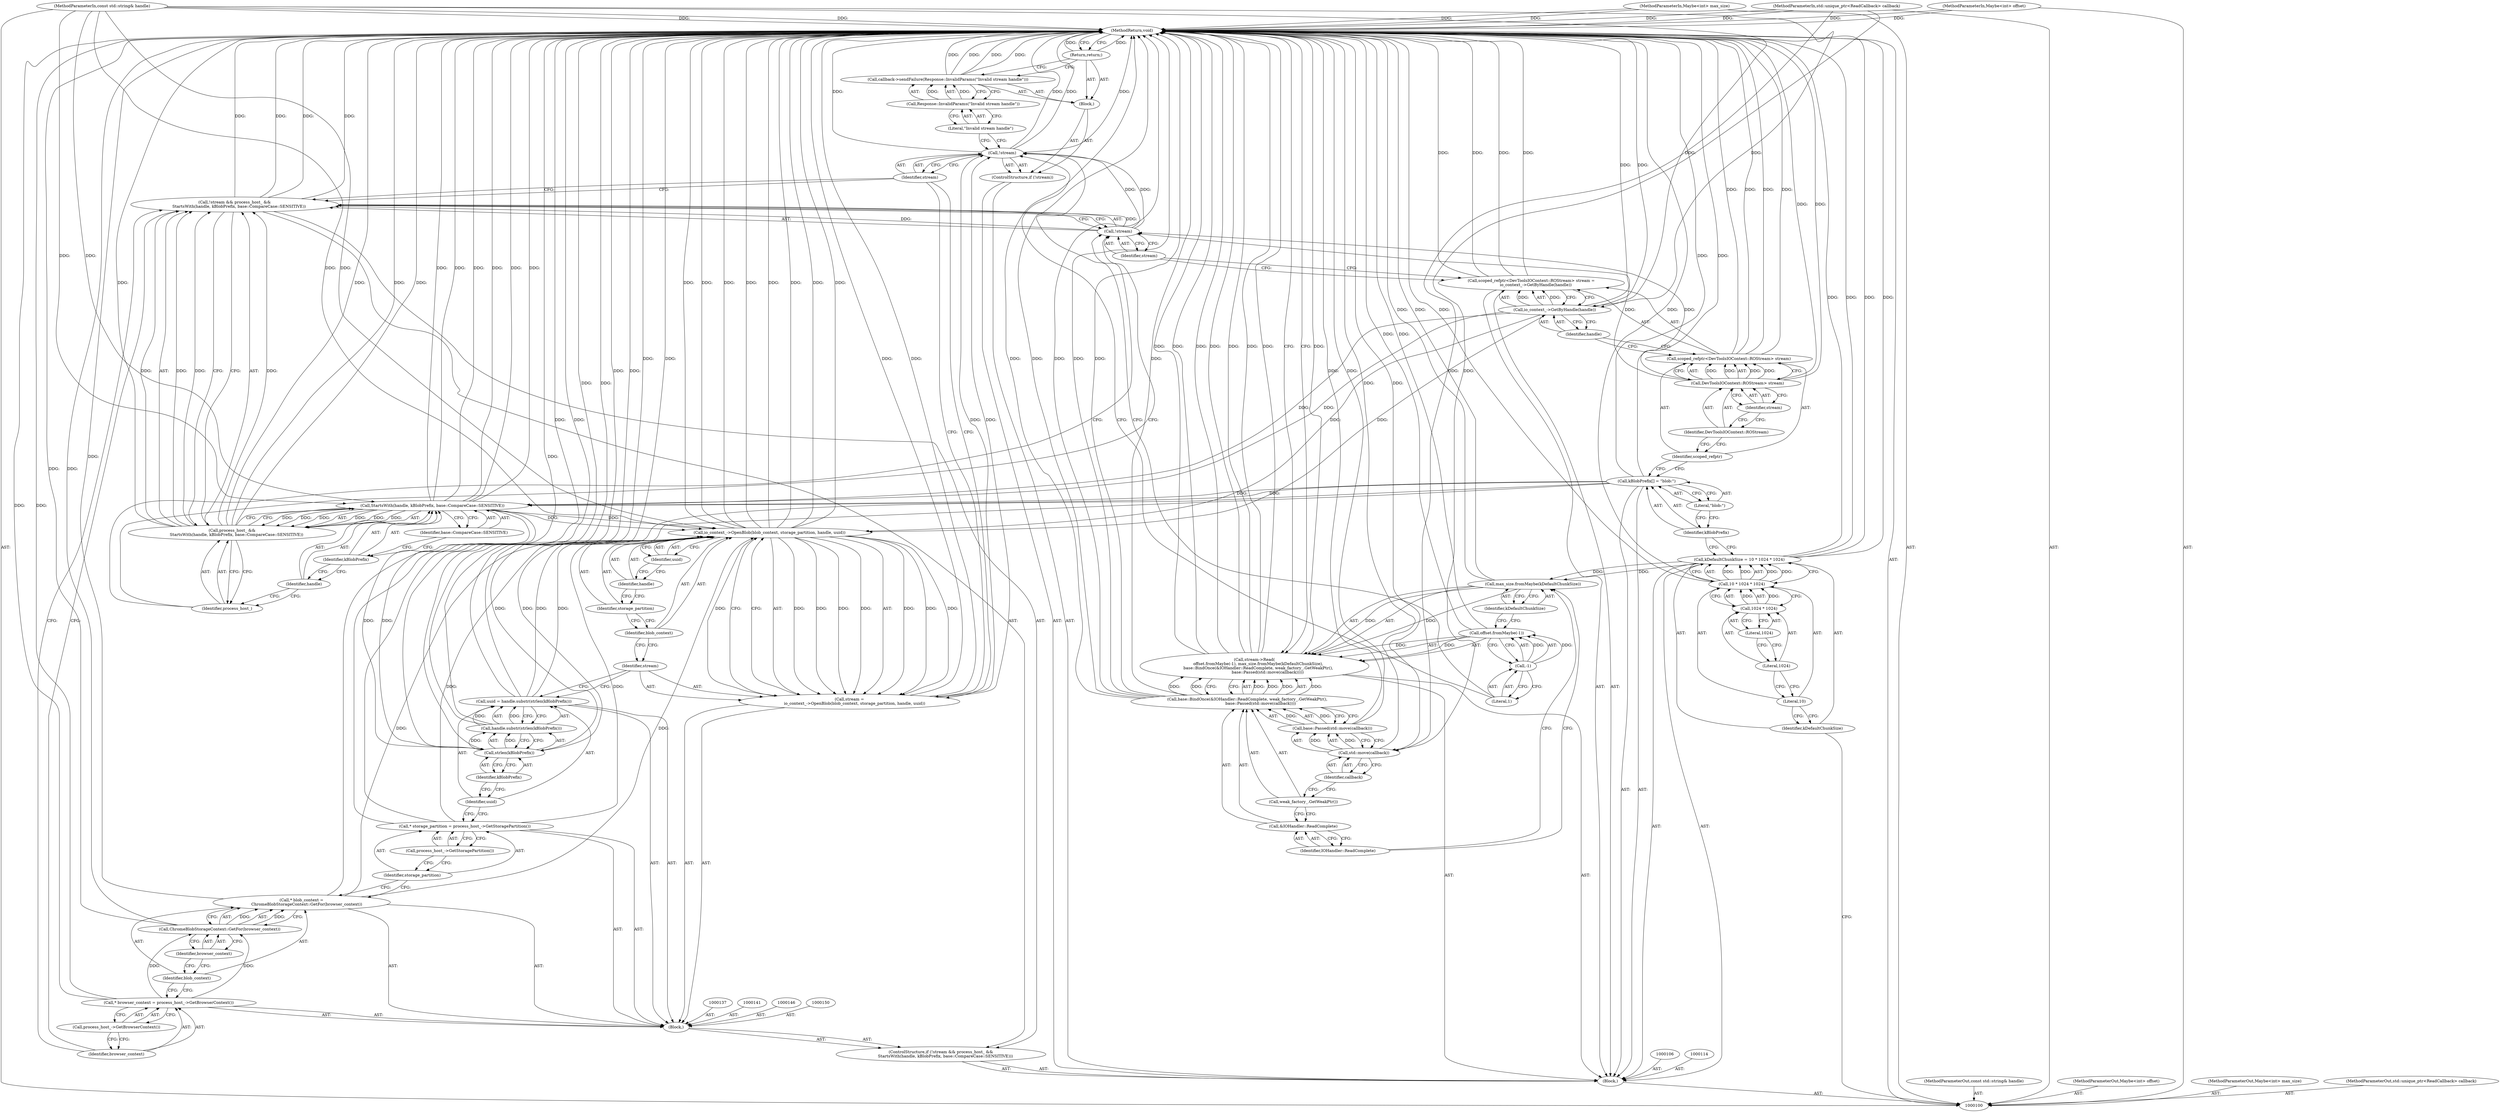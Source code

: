digraph "1_Chrome_3c8e4852477d5b1e2da877808c998dc57db9460f_9" {
"1000184" [label="(MethodReturn,void)"];
"1000125" [label="(Identifier,handle)"];
"1000124" [label="(Call,io_context_->GetByHandle(handle))"];
"1000130" [label="(Call,process_host_ &&\n       StartsWith(handle, kBlobPrefix, base::CompareCase::SENSITIVE))"];
"1000131" [label="(Identifier,process_host_)"];
"1000126" [label="(ControlStructure,if (!stream && process_host_ &&\n       StartsWith(handle, kBlobPrefix, base::CompareCase::SENSITIVE)))"];
"1000127" [label="(Call,!stream && process_host_ &&\n       StartsWith(handle, kBlobPrefix, base::CompareCase::SENSITIVE))"];
"1000128" [label="(Call,!stream)"];
"1000129" [label="(Identifier,stream)"];
"1000133" [label="(Identifier,handle)"];
"1000134" [label="(Identifier,kBlobPrefix)"];
"1000135" [label="(Identifier,base::CompareCase::SENSITIVE)"];
"1000132" [label="(Call,StartsWith(handle, kBlobPrefix, base::CompareCase::SENSITIVE))"];
"1000138" [label="(Call,* browser_context = process_host_->GetBrowserContext())"];
"1000139" [label="(Identifier,browser_context)"];
"1000140" [label="(Call,process_host_->GetBrowserContext())"];
"1000142" [label="(Call,* blob_context =\n        ChromeBlobStorageContext::GetFor(browser_context))"];
"1000143" [label="(Identifier,blob_context)"];
"1000145" [label="(Identifier,browser_context)"];
"1000144" [label="(Call,ChromeBlobStorageContext::GetFor(browser_context))"];
"1000147" [label="(Call,* storage_partition = process_host_->GetStoragePartition())"];
"1000148" [label="(Identifier,storage_partition)"];
"1000149" [label="(Call,process_host_->GetStoragePartition())"];
"1000151" [label="(Call,uuid = handle.substr(strlen(kBlobPrefix)))"];
"1000152" [label="(Identifier,uuid)"];
"1000153" [label="(Call,handle.substr(strlen(kBlobPrefix)))"];
"1000154" [label="(Call,strlen(kBlobPrefix))"];
"1000155" [label="(Identifier,kBlobPrefix)"];
"1000136" [label="(Block,)"];
"1000156" [label="(Call,stream =\n        io_context_->OpenBlob(blob_context, storage_partition, handle, uuid))"];
"1000157" [label="(Identifier,stream)"];
"1000159" [label="(Identifier,blob_context)"];
"1000160" [label="(Identifier,storage_partition)"];
"1000161" [label="(Identifier,handle)"];
"1000162" [label="(Identifier,uuid)"];
"1000158" [label="(Call,io_context_->OpenBlob(blob_context, storage_partition, handle, uuid))"];
"1000101" [label="(MethodParameterIn,const std::string& handle)"];
"1000310" [label="(MethodParameterOut,const std::string& handle)"];
"1000166" [label="(Block,)"];
"1000163" [label="(ControlStructure,if (!stream))"];
"1000164" [label="(Call,!stream)"];
"1000165" [label="(Identifier,stream)"];
"1000168" [label="(Call,Response::InvalidParams(\"Invalid stream handle\"))"];
"1000167" [label="(Call,callback->sendFailure(Response::InvalidParams(\"Invalid stream handle\")))"];
"1000169" [label="(Literal,\"Invalid stream handle\")"];
"1000170" [label="(Return,return;)"];
"1000171" [label="(Call,stream->Read(\n      offset.fromMaybe(-1), max_size.fromMaybe(kDefaultChunkSize),\n      base::BindOnce(&IOHandler::ReadComplete, weak_factory_.GetWeakPtr(),\n                     base::Passed(std::move(callback)))))"];
"1000173" [label="(Call,-1)"];
"1000174" [label="(Literal,1)"];
"1000175" [label="(Call,max_size.fromMaybe(kDefaultChunkSize))"];
"1000176" [label="(Identifier,kDefaultChunkSize)"];
"1000172" [label="(Call,offset.fromMaybe(-1))"];
"1000178" [label="(Call,&IOHandler::ReadComplete)"];
"1000179" [label="(Identifier,IOHandler::ReadComplete)"];
"1000180" [label="(Call,weak_factory_.GetWeakPtr())"];
"1000177" [label="(Call,base::BindOnce(&IOHandler::ReadComplete, weak_factory_.GetWeakPtr(),\n                     base::Passed(std::move(callback))))"];
"1000181" [label="(Call,base::Passed(std::move(callback)))"];
"1000182" [label="(Call,std::move(callback))"];
"1000183" [label="(Identifier,callback)"];
"1000102" [label="(MethodParameterIn,Maybe<int> offset)"];
"1000311" [label="(MethodParameterOut,Maybe<int> offset)"];
"1000103" [label="(MethodParameterIn,Maybe<int> max_size)"];
"1000312" [label="(MethodParameterOut,Maybe<int> max_size)"];
"1000104" [label="(MethodParameterIn,std::unique_ptr<ReadCallback> callback)"];
"1000313" [label="(MethodParameterOut,std::unique_ptr<ReadCallback> callback)"];
"1000105" [label="(Block,)"];
"1000107" [label="(Call,kDefaultChunkSize = 10 * 1024 * 1024)"];
"1000108" [label="(Identifier,kDefaultChunkSize)"];
"1000109" [label="(Call,10 * 1024 * 1024)"];
"1000110" [label="(Literal,10)"];
"1000111" [label="(Call,1024 * 1024)"];
"1000112" [label="(Literal,1024)"];
"1000113" [label="(Literal,1024)"];
"1000115" [label="(Call,kBlobPrefix[] = \"blob:\")"];
"1000116" [label="(Identifier,kBlobPrefix)"];
"1000117" [label="(Literal,\"blob:\")"];
"1000121" [label="(Call,DevToolsIOContext::ROStream> stream)"];
"1000122" [label="(Identifier,DevToolsIOContext::ROStream)"];
"1000118" [label="(Call,scoped_refptr<DevToolsIOContext::ROStream> stream =\n       io_context_->GetByHandle(handle))"];
"1000119" [label="(Call,scoped_refptr<DevToolsIOContext::ROStream> stream)"];
"1000120" [label="(Identifier,scoped_refptr)"];
"1000123" [label="(Identifier,stream)"];
"1000184" -> "1000100"  [label="AST: "];
"1000184" -> "1000170"  [label="CFG: "];
"1000184" -> "1000171"  [label="CFG: "];
"1000124" -> "1000184"  [label="DDG: "];
"1000107" -> "1000184"  [label="DDG: "];
"1000107" -> "1000184"  [label="DDG: "];
"1000104" -> "1000184"  [label="DDG: "];
"1000158" -> "1000184"  [label="DDG: "];
"1000158" -> "1000184"  [label="DDG: "];
"1000158" -> "1000184"  [label="DDG: "];
"1000158" -> "1000184"  [label="DDG: "];
"1000130" -> "1000184"  [label="DDG: "];
"1000130" -> "1000184"  [label="DDG: "];
"1000138" -> "1000184"  [label="DDG: "];
"1000177" -> "1000184"  [label="DDG: "];
"1000177" -> "1000184"  [label="DDG: "];
"1000177" -> "1000184"  [label="DDG: "];
"1000153" -> "1000184"  [label="DDG: "];
"1000171" -> "1000184"  [label="DDG: "];
"1000171" -> "1000184"  [label="DDG: "];
"1000171" -> "1000184"  [label="DDG: "];
"1000171" -> "1000184"  [label="DDG: "];
"1000118" -> "1000184"  [label="DDG: "];
"1000118" -> "1000184"  [label="DDG: "];
"1000181" -> "1000184"  [label="DDG: "];
"1000167" -> "1000184"  [label="DDG: "];
"1000167" -> "1000184"  [label="DDG: "];
"1000127" -> "1000184"  [label="DDG: "];
"1000127" -> "1000184"  [label="DDG: "];
"1000164" -> "1000184"  [label="DDG: "];
"1000164" -> "1000184"  [label="DDG: "];
"1000154" -> "1000184"  [label="DDG: "];
"1000142" -> "1000184"  [label="DDG: "];
"1000132" -> "1000184"  [label="DDG: "];
"1000132" -> "1000184"  [label="DDG: "];
"1000132" -> "1000184"  [label="DDG: "];
"1000156" -> "1000184"  [label="DDG: "];
"1000103" -> "1000184"  [label="DDG: "];
"1000119" -> "1000184"  [label="DDG: "];
"1000119" -> "1000184"  [label="DDG: "];
"1000147" -> "1000184"  [label="DDG: "];
"1000175" -> "1000184"  [label="DDG: "];
"1000151" -> "1000184"  [label="DDG: "];
"1000102" -> "1000184"  [label="DDG: "];
"1000101" -> "1000184"  [label="DDG: "];
"1000172" -> "1000184"  [label="DDG: "];
"1000121" -> "1000184"  [label="DDG: "];
"1000144" -> "1000184"  [label="DDG: "];
"1000115" -> "1000184"  [label="DDG: "];
"1000182" -> "1000184"  [label="DDG: "];
"1000109" -> "1000184"  [label="DDG: "];
"1000170" -> "1000184"  [label="DDG: "];
"1000125" -> "1000124"  [label="AST: "];
"1000125" -> "1000119"  [label="CFG: "];
"1000124" -> "1000125"  [label="CFG: "];
"1000124" -> "1000118"  [label="AST: "];
"1000124" -> "1000125"  [label="CFG: "];
"1000125" -> "1000124"  [label="AST: "];
"1000118" -> "1000124"  [label="CFG: "];
"1000124" -> "1000184"  [label="DDG: "];
"1000124" -> "1000118"  [label="DDG: "];
"1000101" -> "1000124"  [label="DDG: "];
"1000124" -> "1000132"  [label="DDG: "];
"1000124" -> "1000158"  [label="DDG: "];
"1000130" -> "1000127"  [label="AST: "];
"1000130" -> "1000131"  [label="CFG: "];
"1000130" -> "1000132"  [label="CFG: "];
"1000131" -> "1000130"  [label="AST: "];
"1000132" -> "1000130"  [label="AST: "];
"1000127" -> "1000130"  [label="CFG: "];
"1000130" -> "1000184"  [label="DDG: "];
"1000130" -> "1000184"  [label="DDG: "];
"1000130" -> "1000127"  [label="DDG: "];
"1000130" -> "1000127"  [label="DDG: "];
"1000132" -> "1000130"  [label="DDG: "];
"1000132" -> "1000130"  [label="DDG: "];
"1000132" -> "1000130"  [label="DDG: "];
"1000131" -> "1000130"  [label="AST: "];
"1000131" -> "1000128"  [label="CFG: "];
"1000133" -> "1000131"  [label="CFG: "];
"1000130" -> "1000131"  [label="CFG: "];
"1000126" -> "1000105"  [label="AST: "];
"1000127" -> "1000126"  [label="AST: "];
"1000136" -> "1000126"  [label="AST: "];
"1000127" -> "1000126"  [label="AST: "];
"1000127" -> "1000128"  [label="CFG: "];
"1000127" -> "1000130"  [label="CFG: "];
"1000128" -> "1000127"  [label="AST: "];
"1000130" -> "1000127"  [label="AST: "];
"1000139" -> "1000127"  [label="CFG: "];
"1000165" -> "1000127"  [label="CFG: "];
"1000127" -> "1000184"  [label="DDG: "];
"1000127" -> "1000184"  [label="DDG: "];
"1000128" -> "1000127"  [label="DDG: "];
"1000130" -> "1000127"  [label="DDG: "];
"1000130" -> "1000127"  [label="DDG: "];
"1000128" -> "1000127"  [label="AST: "];
"1000128" -> "1000129"  [label="CFG: "];
"1000129" -> "1000128"  [label="AST: "];
"1000131" -> "1000128"  [label="CFG: "];
"1000127" -> "1000128"  [label="CFG: "];
"1000128" -> "1000127"  [label="DDG: "];
"1000121" -> "1000128"  [label="DDG: "];
"1000128" -> "1000164"  [label="DDG: "];
"1000129" -> "1000128"  [label="AST: "];
"1000129" -> "1000118"  [label="CFG: "];
"1000128" -> "1000129"  [label="CFG: "];
"1000133" -> "1000132"  [label="AST: "];
"1000133" -> "1000131"  [label="CFG: "];
"1000134" -> "1000133"  [label="CFG: "];
"1000134" -> "1000132"  [label="AST: "];
"1000134" -> "1000133"  [label="CFG: "];
"1000135" -> "1000134"  [label="CFG: "];
"1000135" -> "1000132"  [label="AST: "];
"1000135" -> "1000134"  [label="CFG: "];
"1000132" -> "1000135"  [label="CFG: "];
"1000132" -> "1000130"  [label="AST: "];
"1000132" -> "1000135"  [label="CFG: "];
"1000133" -> "1000132"  [label="AST: "];
"1000134" -> "1000132"  [label="AST: "];
"1000135" -> "1000132"  [label="AST: "];
"1000130" -> "1000132"  [label="CFG: "];
"1000132" -> "1000184"  [label="DDG: "];
"1000132" -> "1000184"  [label="DDG: "];
"1000132" -> "1000184"  [label="DDG: "];
"1000132" -> "1000130"  [label="DDG: "];
"1000132" -> "1000130"  [label="DDG: "];
"1000132" -> "1000130"  [label="DDG: "];
"1000124" -> "1000132"  [label="DDG: "];
"1000101" -> "1000132"  [label="DDG: "];
"1000115" -> "1000132"  [label="DDG: "];
"1000132" -> "1000154"  [label="DDG: "];
"1000132" -> "1000158"  [label="DDG: "];
"1000138" -> "1000136"  [label="AST: "];
"1000138" -> "1000140"  [label="CFG: "];
"1000139" -> "1000138"  [label="AST: "];
"1000140" -> "1000138"  [label="AST: "];
"1000143" -> "1000138"  [label="CFG: "];
"1000138" -> "1000184"  [label="DDG: "];
"1000138" -> "1000144"  [label="DDG: "];
"1000139" -> "1000138"  [label="AST: "];
"1000139" -> "1000127"  [label="CFG: "];
"1000140" -> "1000139"  [label="CFG: "];
"1000140" -> "1000138"  [label="AST: "];
"1000140" -> "1000139"  [label="CFG: "];
"1000138" -> "1000140"  [label="CFG: "];
"1000142" -> "1000136"  [label="AST: "];
"1000142" -> "1000144"  [label="CFG: "];
"1000143" -> "1000142"  [label="AST: "];
"1000144" -> "1000142"  [label="AST: "];
"1000148" -> "1000142"  [label="CFG: "];
"1000142" -> "1000184"  [label="DDG: "];
"1000144" -> "1000142"  [label="DDG: "];
"1000142" -> "1000158"  [label="DDG: "];
"1000143" -> "1000142"  [label="AST: "];
"1000143" -> "1000138"  [label="CFG: "];
"1000145" -> "1000143"  [label="CFG: "];
"1000145" -> "1000144"  [label="AST: "];
"1000145" -> "1000143"  [label="CFG: "];
"1000144" -> "1000145"  [label="CFG: "];
"1000144" -> "1000142"  [label="AST: "];
"1000144" -> "1000145"  [label="CFG: "];
"1000145" -> "1000144"  [label="AST: "];
"1000142" -> "1000144"  [label="CFG: "];
"1000144" -> "1000184"  [label="DDG: "];
"1000144" -> "1000142"  [label="DDG: "];
"1000138" -> "1000144"  [label="DDG: "];
"1000147" -> "1000136"  [label="AST: "];
"1000147" -> "1000149"  [label="CFG: "];
"1000148" -> "1000147"  [label="AST: "];
"1000149" -> "1000147"  [label="AST: "];
"1000152" -> "1000147"  [label="CFG: "];
"1000147" -> "1000184"  [label="DDG: "];
"1000147" -> "1000158"  [label="DDG: "];
"1000148" -> "1000147"  [label="AST: "];
"1000148" -> "1000142"  [label="CFG: "];
"1000149" -> "1000148"  [label="CFG: "];
"1000149" -> "1000147"  [label="AST: "];
"1000149" -> "1000148"  [label="CFG: "];
"1000147" -> "1000149"  [label="CFG: "];
"1000151" -> "1000136"  [label="AST: "];
"1000151" -> "1000153"  [label="CFG: "];
"1000152" -> "1000151"  [label="AST: "];
"1000153" -> "1000151"  [label="AST: "];
"1000157" -> "1000151"  [label="CFG: "];
"1000151" -> "1000184"  [label="DDG: "];
"1000153" -> "1000151"  [label="DDG: "];
"1000151" -> "1000158"  [label="DDG: "];
"1000152" -> "1000151"  [label="AST: "];
"1000152" -> "1000147"  [label="CFG: "];
"1000155" -> "1000152"  [label="CFG: "];
"1000153" -> "1000151"  [label="AST: "];
"1000153" -> "1000154"  [label="CFG: "];
"1000154" -> "1000153"  [label="AST: "];
"1000151" -> "1000153"  [label="CFG: "];
"1000153" -> "1000184"  [label="DDG: "];
"1000153" -> "1000151"  [label="DDG: "];
"1000154" -> "1000153"  [label="DDG: "];
"1000154" -> "1000153"  [label="AST: "];
"1000154" -> "1000155"  [label="CFG: "];
"1000155" -> "1000154"  [label="AST: "];
"1000153" -> "1000154"  [label="CFG: "];
"1000154" -> "1000184"  [label="DDG: "];
"1000154" -> "1000153"  [label="DDG: "];
"1000132" -> "1000154"  [label="DDG: "];
"1000115" -> "1000154"  [label="DDG: "];
"1000155" -> "1000154"  [label="AST: "];
"1000155" -> "1000152"  [label="CFG: "];
"1000154" -> "1000155"  [label="CFG: "];
"1000136" -> "1000126"  [label="AST: "];
"1000137" -> "1000136"  [label="AST: "];
"1000138" -> "1000136"  [label="AST: "];
"1000141" -> "1000136"  [label="AST: "];
"1000142" -> "1000136"  [label="AST: "];
"1000146" -> "1000136"  [label="AST: "];
"1000147" -> "1000136"  [label="AST: "];
"1000150" -> "1000136"  [label="AST: "];
"1000151" -> "1000136"  [label="AST: "];
"1000156" -> "1000136"  [label="AST: "];
"1000156" -> "1000136"  [label="AST: "];
"1000156" -> "1000158"  [label="CFG: "];
"1000157" -> "1000156"  [label="AST: "];
"1000158" -> "1000156"  [label="AST: "];
"1000165" -> "1000156"  [label="CFG: "];
"1000156" -> "1000184"  [label="DDG: "];
"1000158" -> "1000156"  [label="DDG: "];
"1000158" -> "1000156"  [label="DDG: "];
"1000158" -> "1000156"  [label="DDG: "];
"1000158" -> "1000156"  [label="DDG: "];
"1000156" -> "1000164"  [label="DDG: "];
"1000157" -> "1000156"  [label="AST: "];
"1000157" -> "1000151"  [label="CFG: "];
"1000159" -> "1000157"  [label="CFG: "];
"1000159" -> "1000158"  [label="AST: "];
"1000159" -> "1000157"  [label="CFG: "];
"1000160" -> "1000159"  [label="CFG: "];
"1000160" -> "1000158"  [label="AST: "];
"1000160" -> "1000159"  [label="CFG: "];
"1000161" -> "1000160"  [label="CFG: "];
"1000161" -> "1000158"  [label="AST: "];
"1000161" -> "1000160"  [label="CFG: "];
"1000162" -> "1000161"  [label="CFG: "];
"1000162" -> "1000158"  [label="AST: "];
"1000162" -> "1000161"  [label="CFG: "];
"1000158" -> "1000162"  [label="CFG: "];
"1000158" -> "1000156"  [label="AST: "];
"1000158" -> "1000162"  [label="CFG: "];
"1000159" -> "1000158"  [label="AST: "];
"1000160" -> "1000158"  [label="AST: "];
"1000161" -> "1000158"  [label="AST: "];
"1000162" -> "1000158"  [label="AST: "];
"1000156" -> "1000158"  [label="CFG: "];
"1000158" -> "1000184"  [label="DDG: "];
"1000158" -> "1000184"  [label="DDG: "];
"1000158" -> "1000184"  [label="DDG: "];
"1000158" -> "1000184"  [label="DDG: "];
"1000158" -> "1000156"  [label="DDG: "];
"1000158" -> "1000156"  [label="DDG: "];
"1000158" -> "1000156"  [label="DDG: "];
"1000158" -> "1000156"  [label="DDG: "];
"1000142" -> "1000158"  [label="DDG: "];
"1000147" -> "1000158"  [label="DDG: "];
"1000124" -> "1000158"  [label="DDG: "];
"1000132" -> "1000158"  [label="DDG: "];
"1000101" -> "1000158"  [label="DDG: "];
"1000151" -> "1000158"  [label="DDG: "];
"1000101" -> "1000100"  [label="AST: "];
"1000101" -> "1000184"  [label="DDG: "];
"1000101" -> "1000124"  [label="DDG: "];
"1000101" -> "1000132"  [label="DDG: "];
"1000101" -> "1000158"  [label="DDG: "];
"1000310" -> "1000100"  [label="AST: "];
"1000166" -> "1000163"  [label="AST: "];
"1000167" -> "1000166"  [label="AST: "];
"1000170" -> "1000166"  [label="AST: "];
"1000163" -> "1000105"  [label="AST: "];
"1000164" -> "1000163"  [label="AST: "];
"1000166" -> "1000163"  [label="AST: "];
"1000164" -> "1000163"  [label="AST: "];
"1000164" -> "1000165"  [label="CFG: "];
"1000165" -> "1000164"  [label="AST: "];
"1000169" -> "1000164"  [label="CFG: "];
"1000174" -> "1000164"  [label="CFG: "];
"1000164" -> "1000184"  [label="DDG: "];
"1000164" -> "1000184"  [label="DDG: "];
"1000156" -> "1000164"  [label="DDG: "];
"1000128" -> "1000164"  [label="DDG: "];
"1000165" -> "1000164"  [label="AST: "];
"1000165" -> "1000156"  [label="CFG: "];
"1000165" -> "1000127"  [label="CFG: "];
"1000164" -> "1000165"  [label="CFG: "];
"1000168" -> "1000167"  [label="AST: "];
"1000168" -> "1000169"  [label="CFG: "];
"1000169" -> "1000168"  [label="AST: "];
"1000167" -> "1000168"  [label="CFG: "];
"1000168" -> "1000167"  [label="DDG: "];
"1000167" -> "1000166"  [label="AST: "];
"1000167" -> "1000168"  [label="CFG: "];
"1000168" -> "1000167"  [label="AST: "];
"1000170" -> "1000167"  [label="CFG: "];
"1000167" -> "1000184"  [label="DDG: "];
"1000167" -> "1000184"  [label="DDG: "];
"1000168" -> "1000167"  [label="DDG: "];
"1000169" -> "1000168"  [label="AST: "];
"1000169" -> "1000164"  [label="CFG: "];
"1000168" -> "1000169"  [label="CFG: "];
"1000170" -> "1000166"  [label="AST: "];
"1000170" -> "1000167"  [label="CFG: "];
"1000184" -> "1000170"  [label="CFG: "];
"1000170" -> "1000184"  [label="DDG: "];
"1000171" -> "1000105"  [label="AST: "];
"1000171" -> "1000177"  [label="CFG: "];
"1000172" -> "1000171"  [label="AST: "];
"1000175" -> "1000171"  [label="AST: "];
"1000177" -> "1000171"  [label="AST: "];
"1000184" -> "1000171"  [label="CFG: "];
"1000171" -> "1000184"  [label="DDG: "];
"1000171" -> "1000184"  [label="DDG: "];
"1000171" -> "1000184"  [label="DDG: "];
"1000171" -> "1000184"  [label="DDG: "];
"1000172" -> "1000171"  [label="DDG: "];
"1000175" -> "1000171"  [label="DDG: "];
"1000177" -> "1000171"  [label="DDG: "];
"1000177" -> "1000171"  [label="DDG: "];
"1000177" -> "1000171"  [label="DDG: "];
"1000173" -> "1000172"  [label="AST: "];
"1000173" -> "1000174"  [label="CFG: "];
"1000174" -> "1000173"  [label="AST: "];
"1000172" -> "1000173"  [label="CFG: "];
"1000173" -> "1000172"  [label="DDG: "];
"1000174" -> "1000173"  [label="AST: "];
"1000174" -> "1000164"  [label="CFG: "];
"1000173" -> "1000174"  [label="CFG: "];
"1000175" -> "1000171"  [label="AST: "];
"1000175" -> "1000176"  [label="CFG: "];
"1000176" -> "1000175"  [label="AST: "];
"1000179" -> "1000175"  [label="CFG: "];
"1000175" -> "1000184"  [label="DDG: "];
"1000175" -> "1000171"  [label="DDG: "];
"1000107" -> "1000175"  [label="DDG: "];
"1000176" -> "1000175"  [label="AST: "];
"1000176" -> "1000172"  [label="CFG: "];
"1000175" -> "1000176"  [label="CFG: "];
"1000172" -> "1000171"  [label="AST: "];
"1000172" -> "1000173"  [label="CFG: "];
"1000173" -> "1000172"  [label="AST: "];
"1000176" -> "1000172"  [label="CFG: "];
"1000172" -> "1000184"  [label="DDG: "];
"1000172" -> "1000171"  [label="DDG: "];
"1000173" -> "1000172"  [label="DDG: "];
"1000178" -> "1000177"  [label="AST: "];
"1000178" -> "1000179"  [label="CFG: "];
"1000179" -> "1000178"  [label="AST: "];
"1000180" -> "1000178"  [label="CFG: "];
"1000179" -> "1000178"  [label="AST: "];
"1000179" -> "1000175"  [label="CFG: "];
"1000178" -> "1000179"  [label="CFG: "];
"1000180" -> "1000177"  [label="AST: "];
"1000180" -> "1000178"  [label="CFG: "];
"1000183" -> "1000180"  [label="CFG: "];
"1000177" -> "1000171"  [label="AST: "];
"1000177" -> "1000181"  [label="CFG: "];
"1000178" -> "1000177"  [label="AST: "];
"1000180" -> "1000177"  [label="AST: "];
"1000181" -> "1000177"  [label="AST: "];
"1000171" -> "1000177"  [label="CFG: "];
"1000177" -> "1000184"  [label="DDG: "];
"1000177" -> "1000184"  [label="DDG: "];
"1000177" -> "1000184"  [label="DDG: "];
"1000177" -> "1000171"  [label="DDG: "];
"1000177" -> "1000171"  [label="DDG: "];
"1000177" -> "1000171"  [label="DDG: "];
"1000181" -> "1000177"  [label="DDG: "];
"1000181" -> "1000177"  [label="AST: "];
"1000181" -> "1000182"  [label="CFG: "];
"1000182" -> "1000181"  [label="AST: "];
"1000177" -> "1000181"  [label="CFG: "];
"1000181" -> "1000184"  [label="DDG: "];
"1000181" -> "1000177"  [label="DDG: "];
"1000182" -> "1000181"  [label="DDG: "];
"1000182" -> "1000181"  [label="AST: "];
"1000182" -> "1000183"  [label="CFG: "];
"1000183" -> "1000182"  [label="AST: "];
"1000181" -> "1000182"  [label="CFG: "];
"1000182" -> "1000184"  [label="DDG: "];
"1000182" -> "1000181"  [label="DDG: "];
"1000104" -> "1000182"  [label="DDG: "];
"1000183" -> "1000182"  [label="AST: "];
"1000183" -> "1000180"  [label="CFG: "];
"1000182" -> "1000183"  [label="CFG: "];
"1000102" -> "1000100"  [label="AST: "];
"1000102" -> "1000184"  [label="DDG: "];
"1000311" -> "1000100"  [label="AST: "];
"1000103" -> "1000100"  [label="AST: "];
"1000103" -> "1000184"  [label="DDG: "];
"1000312" -> "1000100"  [label="AST: "];
"1000104" -> "1000100"  [label="AST: "];
"1000104" -> "1000184"  [label="DDG: "];
"1000104" -> "1000182"  [label="DDG: "];
"1000313" -> "1000100"  [label="AST: "];
"1000105" -> "1000100"  [label="AST: "];
"1000106" -> "1000105"  [label="AST: "];
"1000107" -> "1000105"  [label="AST: "];
"1000114" -> "1000105"  [label="AST: "];
"1000115" -> "1000105"  [label="AST: "];
"1000118" -> "1000105"  [label="AST: "];
"1000126" -> "1000105"  [label="AST: "];
"1000163" -> "1000105"  [label="AST: "];
"1000171" -> "1000105"  [label="AST: "];
"1000107" -> "1000105"  [label="AST: "];
"1000107" -> "1000109"  [label="CFG: "];
"1000108" -> "1000107"  [label="AST: "];
"1000109" -> "1000107"  [label="AST: "];
"1000116" -> "1000107"  [label="CFG: "];
"1000107" -> "1000184"  [label="DDG: "];
"1000107" -> "1000184"  [label="DDG: "];
"1000109" -> "1000107"  [label="DDG: "];
"1000109" -> "1000107"  [label="DDG: "];
"1000107" -> "1000175"  [label="DDG: "];
"1000108" -> "1000107"  [label="AST: "];
"1000108" -> "1000100"  [label="CFG: "];
"1000110" -> "1000108"  [label="CFG: "];
"1000109" -> "1000107"  [label="AST: "];
"1000109" -> "1000111"  [label="CFG: "];
"1000110" -> "1000109"  [label="AST: "];
"1000111" -> "1000109"  [label="AST: "];
"1000107" -> "1000109"  [label="CFG: "];
"1000109" -> "1000184"  [label="DDG: "];
"1000109" -> "1000107"  [label="DDG: "];
"1000109" -> "1000107"  [label="DDG: "];
"1000111" -> "1000109"  [label="DDG: "];
"1000110" -> "1000109"  [label="AST: "];
"1000110" -> "1000108"  [label="CFG: "];
"1000112" -> "1000110"  [label="CFG: "];
"1000111" -> "1000109"  [label="AST: "];
"1000111" -> "1000113"  [label="CFG: "];
"1000112" -> "1000111"  [label="AST: "];
"1000113" -> "1000111"  [label="AST: "];
"1000109" -> "1000111"  [label="CFG: "];
"1000111" -> "1000109"  [label="DDG: "];
"1000112" -> "1000111"  [label="AST: "];
"1000112" -> "1000110"  [label="CFG: "];
"1000113" -> "1000112"  [label="CFG: "];
"1000113" -> "1000111"  [label="AST: "];
"1000113" -> "1000112"  [label="CFG: "];
"1000111" -> "1000113"  [label="CFG: "];
"1000115" -> "1000105"  [label="AST: "];
"1000115" -> "1000117"  [label="CFG: "];
"1000116" -> "1000115"  [label="AST: "];
"1000117" -> "1000115"  [label="AST: "];
"1000120" -> "1000115"  [label="CFG: "];
"1000115" -> "1000184"  [label="DDG: "];
"1000115" -> "1000132"  [label="DDG: "];
"1000115" -> "1000154"  [label="DDG: "];
"1000116" -> "1000115"  [label="AST: "];
"1000116" -> "1000107"  [label="CFG: "];
"1000117" -> "1000116"  [label="CFG: "];
"1000117" -> "1000115"  [label="AST: "];
"1000117" -> "1000116"  [label="CFG: "];
"1000115" -> "1000117"  [label="CFG: "];
"1000121" -> "1000119"  [label="AST: "];
"1000121" -> "1000123"  [label="CFG: "];
"1000122" -> "1000121"  [label="AST: "];
"1000123" -> "1000121"  [label="AST: "];
"1000119" -> "1000121"  [label="CFG: "];
"1000121" -> "1000184"  [label="DDG: "];
"1000121" -> "1000119"  [label="DDG: "];
"1000121" -> "1000119"  [label="DDG: "];
"1000121" -> "1000128"  [label="DDG: "];
"1000122" -> "1000121"  [label="AST: "];
"1000122" -> "1000120"  [label="CFG: "];
"1000123" -> "1000122"  [label="CFG: "];
"1000118" -> "1000105"  [label="AST: "];
"1000118" -> "1000124"  [label="CFG: "];
"1000119" -> "1000118"  [label="AST: "];
"1000124" -> "1000118"  [label="AST: "];
"1000129" -> "1000118"  [label="CFG: "];
"1000118" -> "1000184"  [label="DDG: "];
"1000118" -> "1000184"  [label="DDG: "];
"1000124" -> "1000118"  [label="DDG: "];
"1000119" -> "1000118"  [label="AST: "];
"1000119" -> "1000121"  [label="CFG: "];
"1000120" -> "1000119"  [label="AST: "];
"1000121" -> "1000119"  [label="AST: "];
"1000125" -> "1000119"  [label="CFG: "];
"1000119" -> "1000184"  [label="DDG: "];
"1000119" -> "1000184"  [label="DDG: "];
"1000121" -> "1000119"  [label="DDG: "];
"1000121" -> "1000119"  [label="DDG: "];
"1000120" -> "1000119"  [label="AST: "];
"1000120" -> "1000115"  [label="CFG: "];
"1000122" -> "1000120"  [label="CFG: "];
"1000123" -> "1000121"  [label="AST: "];
"1000123" -> "1000122"  [label="CFG: "];
"1000121" -> "1000123"  [label="CFG: "];
}
